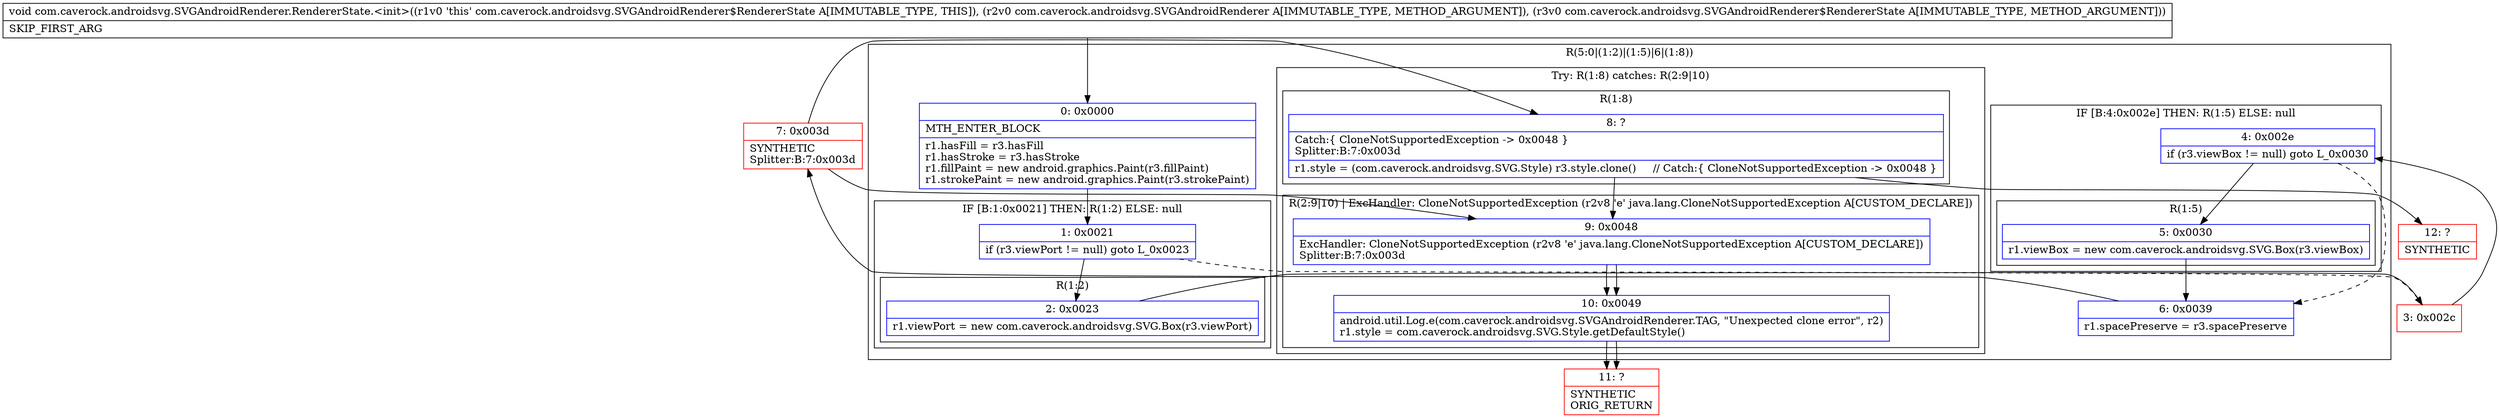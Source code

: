 digraph "CFG forcom.caverock.androidsvg.SVGAndroidRenderer.RendererState.\<init\>(Lcom\/caverock\/androidsvg\/SVGAndroidRenderer;Lcom\/caverock\/androidsvg\/SVGAndroidRenderer$RendererState;)V" {
subgraph cluster_Region_2030693680 {
label = "R(5:0|(1:2)|(1:5)|6|(1:8))";
node [shape=record,color=blue];
Node_0 [shape=record,label="{0\:\ 0x0000|MTH_ENTER_BLOCK\l|r1.hasFill = r3.hasFill\lr1.hasStroke = r3.hasStroke\lr1.fillPaint = new android.graphics.Paint(r3.fillPaint)\lr1.strokePaint = new android.graphics.Paint(r3.strokePaint)\l}"];
subgraph cluster_IfRegion_1499282537 {
label = "IF [B:1:0x0021] THEN: R(1:2) ELSE: null";
node [shape=record,color=blue];
Node_1 [shape=record,label="{1\:\ 0x0021|if (r3.viewPort != null) goto L_0x0023\l}"];
subgraph cluster_Region_639121185 {
label = "R(1:2)";
node [shape=record,color=blue];
Node_2 [shape=record,label="{2\:\ 0x0023|r1.viewPort = new com.caverock.androidsvg.SVG.Box(r3.viewPort)\l}"];
}
}
subgraph cluster_IfRegion_628196834 {
label = "IF [B:4:0x002e] THEN: R(1:5) ELSE: null";
node [shape=record,color=blue];
Node_4 [shape=record,label="{4\:\ 0x002e|if (r3.viewBox != null) goto L_0x0030\l}"];
subgraph cluster_Region_329747473 {
label = "R(1:5)";
node [shape=record,color=blue];
Node_5 [shape=record,label="{5\:\ 0x0030|r1.viewBox = new com.caverock.androidsvg.SVG.Box(r3.viewBox)\l}"];
}
}
Node_6 [shape=record,label="{6\:\ 0x0039|r1.spacePreserve = r3.spacePreserve\l}"];
subgraph cluster_TryCatchRegion_598299768 {
label = "Try: R(1:8) catches: R(2:9|10)";
node [shape=record,color=blue];
subgraph cluster_Region_1148177939 {
label = "R(1:8)";
node [shape=record,color=blue];
Node_8 [shape=record,label="{8\:\ ?|Catch:\{ CloneNotSupportedException \-\> 0x0048 \}\lSplitter:B:7:0x003d\l|r1.style = (com.caverock.androidsvg.SVG.Style) r3.style.clone()     \/\/ Catch:\{ CloneNotSupportedException \-\> 0x0048 \}\l}"];
}
subgraph cluster_Region_1838681577 {
label = "R(2:9|10) | ExcHandler: CloneNotSupportedException (r2v8 'e' java.lang.CloneNotSupportedException A[CUSTOM_DECLARE])\l";
node [shape=record,color=blue];
Node_9 [shape=record,label="{9\:\ 0x0048|ExcHandler: CloneNotSupportedException (r2v8 'e' java.lang.CloneNotSupportedException A[CUSTOM_DECLARE])\lSplitter:B:7:0x003d\l}"];
Node_10 [shape=record,label="{10\:\ 0x0049|android.util.Log.e(com.caverock.androidsvg.SVGAndroidRenderer.TAG, \"Unexpected clone error\", r2)\lr1.style = com.caverock.androidsvg.SVG.Style.getDefaultStyle()\l}"];
}
}
}
subgraph cluster_Region_1838681577 {
label = "R(2:9|10) | ExcHandler: CloneNotSupportedException (r2v8 'e' java.lang.CloneNotSupportedException A[CUSTOM_DECLARE])\l";
node [shape=record,color=blue];
Node_9 [shape=record,label="{9\:\ 0x0048|ExcHandler: CloneNotSupportedException (r2v8 'e' java.lang.CloneNotSupportedException A[CUSTOM_DECLARE])\lSplitter:B:7:0x003d\l}"];
Node_10 [shape=record,label="{10\:\ 0x0049|android.util.Log.e(com.caverock.androidsvg.SVGAndroidRenderer.TAG, \"Unexpected clone error\", r2)\lr1.style = com.caverock.androidsvg.SVG.Style.getDefaultStyle()\l}"];
}
Node_3 [shape=record,color=red,label="{3\:\ 0x002c}"];
Node_7 [shape=record,color=red,label="{7\:\ 0x003d|SYNTHETIC\lSplitter:B:7:0x003d\l}"];
Node_11 [shape=record,color=red,label="{11\:\ ?|SYNTHETIC\lORIG_RETURN\l}"];
Node_12 [shape=record,color=red,label="{12\:\ ?|SYNTHETIC\l}"];
MethodNode[shape=record,label="{void com.caverock.androidsvg.SVGAndroidRenderer.RendererState.\<init\>((r1v0 'this' com.caverock.androidsvg.SVGAndroidRenderer$RendererState A[IMMUTABLE_TYPE, THIS]), (r2v0 com.caverock.androidsvg.SVGAndroidRenderer A[IMMUTABLE_TYPE, METHOD_ARGUMENT]), (r3v0 com.caverock.androidsvg.SVGAndroidRenderer$RendererState A[IMMUTABLE_TYPE, METHOD_ARGUMENT]))  | SKIP_FIRST_ARG\l}"];
MethodNode -> Node_0;
Node_0 -> Node_1;
Node_1 -> Node_2;
Node_1 -> Node_3[style=dashed];
Node_2 -> Node_3;
Node_4 -> Node_5;
Node_4 -> Node_6[style=dashed];
Node_5 -> Node_6;
Node_6 -> Node_7;
Node_8 -> Node_9;
Node_8 -> Node_12;
Node_9 -> Node_10;
Node_10 -> Node_11;
Node_9 -> Node_10;
Node_10 -> Node_11;
Node_3 -> Node_4;
Node_7 -> Node_8;
Node_7 -> Node_9;
}

